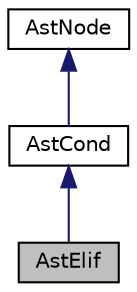 digraph "AstElif"
{
  edge [fontname="Helvetica",fontsize="10",labelfontname="Helvetica",labelfontsize="10"];
  node [fontname="Helvetica",fontsize="10",shape=record];
  Node0 [label="AstElif",height=0.2,width=0.4,color="black", fillcolor="grey75", style="filled", fontcolor="black"];
  Node1 -> Node0 [dir="back",color="midnightblue",fontsize="10",style="solid",fontname="Helvetica"];
  Node1 [label="AstCond",height=0.2,width=0.4,color="black", fillcolor="white", style="filled",URL="$classAstCond.html"];
  Node2 -> Node1 [dir="back",color="midnightblue",fontsize="10",style="solid",fontname="Helvetica"];
  Node2 [label="AstNode",height=0.2,width=0.4,color="black", fillcolor="white", style="filled",URL="$classAstNode.html"];
}
